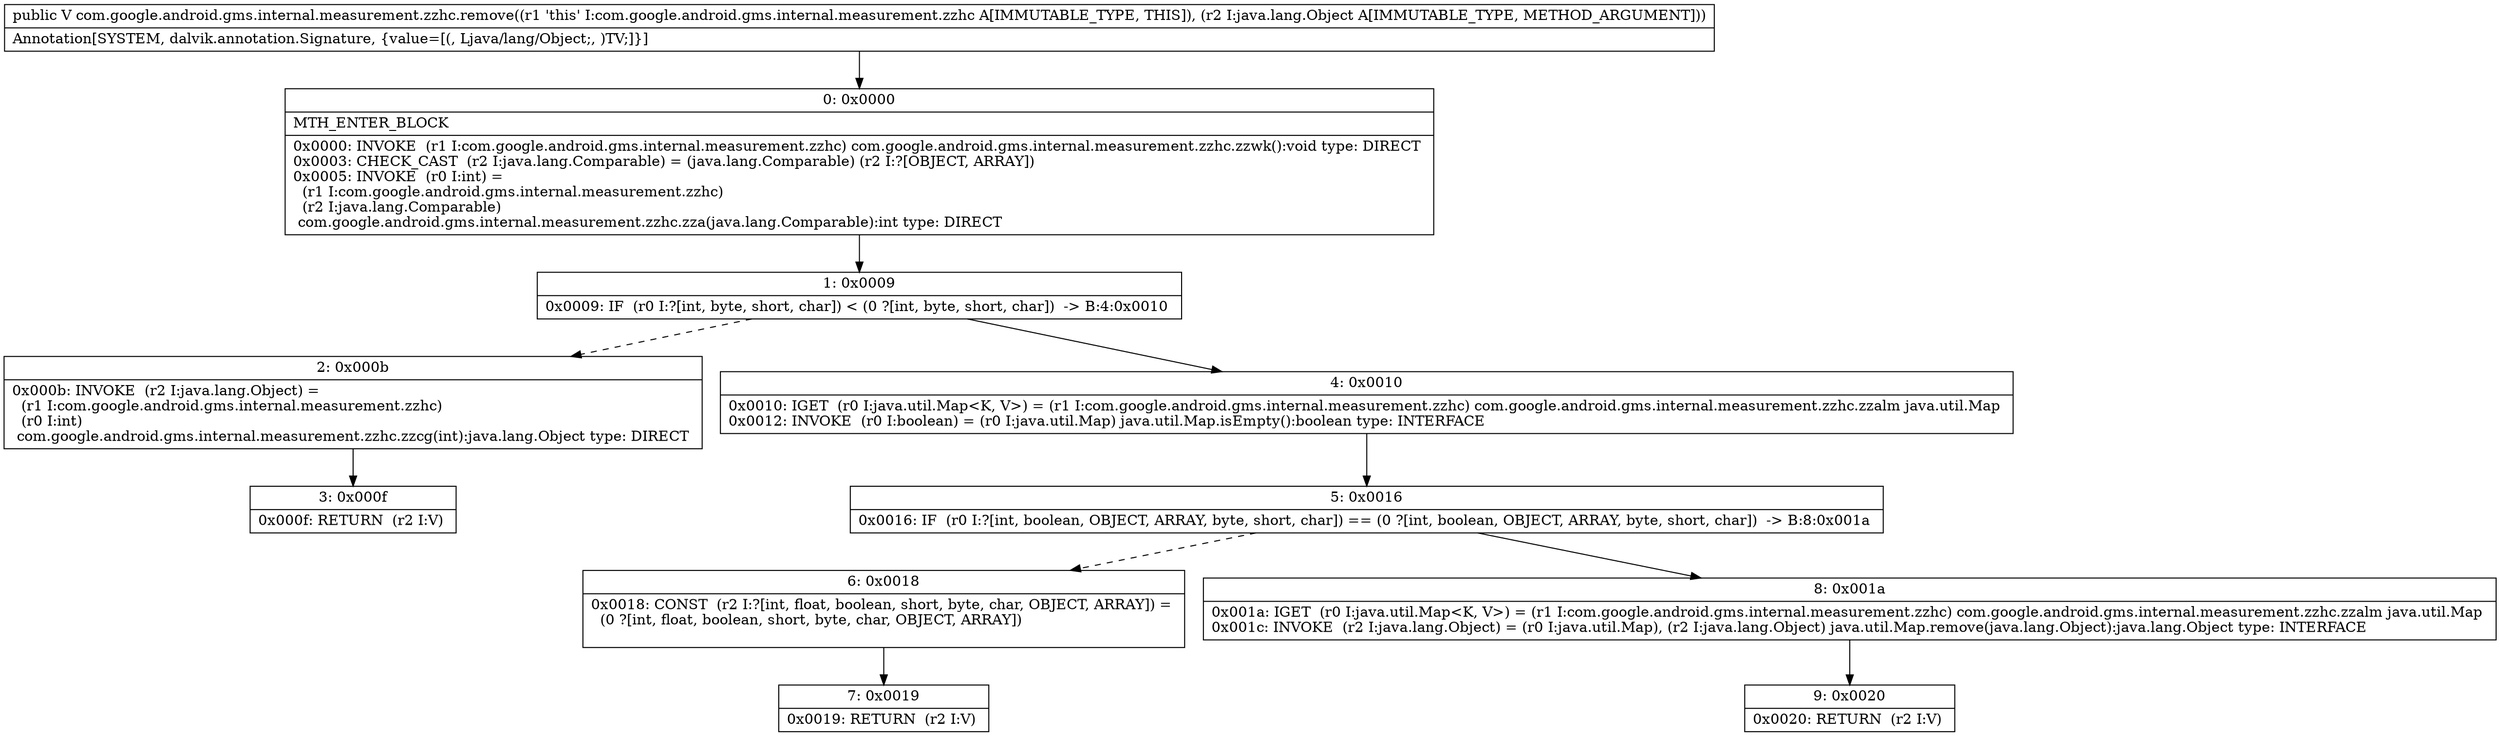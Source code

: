 digraph "CFG forcom.google.android.gms.internal.measurement.zzhc.remove(Ljava\/lang\/Object;)Ljava\/lang\/Object;" {
Node_0 [shape=record,label="{0\:\ 0x0000|MTH_ENTER_BLOCK\l|0x0000: INVOKE  (r1 I:com.google.android.gms.internal.measurement.zzhc) com.google.android.gms.internal.measurement.zzhc.zzwk():void type: DIRECT \l0x0003: CHECK_CAST  (r2 I:java.lang.Comparable) = (java.lang.Comparable) (r2 I:?[OBJECT, ARRAY]) \l0x0005: INVOKE  (r0 I:int) = \l  (r1 I:com.google.android.gms.internal.measurement.zzhc)\l  (r2 I:java.lang.Comparable)\l com.google.android.gms.internal.measurement.zzhc.zza(java.lang.Comparable):int type: DIRECT \l}"];
Node_1 [shape=record,label="{1\:\ 0x0009|0x0009: IF  (r0 I:?[int, byte, short, char]) \< (0 ?[int, byte, short, char])  \-\> B:4:0x0010 \l}"];
Node_2 [shape=record,label="{2\:\ 0x000b|0x000b: INVOKE  (r2 I:java.lang.Object) = \l  (r1 I:com.google.android.gms.internal.measurement.zzhc)\l  (r0 I:int)\l com.google.android.gms.internal.measurement.zzhc.zzcg(int):java.lang.Object type: DIRECT \l}"];
Node_3 [shape=record,label="{3\:\ 0x000f|0x000f: RETURN  (r2 I:V) \l}"];
Node_4 [shape=record,label="{4\:\ 0x0010|0x0010: IGET  (r0 I:java.util.Map\<K, V\>) = (r1 I:com.google.android.gms.internal.measurement.zzhc) com.google.android.gms.internal.measurement.zzhc.zzalm java.util.Map \l0x0012: INVOKE  (r0 I:boolean) = (r0 I:java.util.Map) java.util.Map.isEmpty():boolean type: INTERFACE \l}"];
Node_5 [shape=record,label="{5\:\ 0x0016|0x0016: IF  (r0 I:?[int, boolean, OBJECT, ARRAY, byte, short, char]) == (0 ?[int, boolean, OBJECT, ARRAY, byte, short, char])  \-\> B:8:0x001a \l}"];
Node_6 [shape=record,label="{6\:\ 0x0018|0x0018: CONST  (r2 I:?[int, float, boolean, short, byte, char, OBJECT, ARRAY]) = \l  (0 ?[int, float, boolean, short, byte, char, OBJECT, ARRAY])\l \l}"];
Node_7 [shape=record,label="{7\:\ 0x0019|0x0019: RETURN  (r2 I:V) \l}"];
Node_8 [shape=record,label="{8\:\ 0x001a|0x001a: IGET  (r0 I:java.util.Map\<K, V\>) = (r1 I:com.google.android.gms.internal.measurement.zzhc) com.google.android.gms.internal.measurement.zzhc.zzalm java.util.Map \l0x001c: INVOKE  (r2 I:java.lang.Object) = (r0 I:java.util.Map), (r2 I:java.lang.Object) java.util.Map.remove(java.lang.Object):java.lang.Object type: INTERFACE \l}"];
Node_9 [shape=record,label="{9\:\ 0x0020|0x0020: RETURN  (r2 I:V) \l}"];
MethodNode[shape=record,label="{public V com.google.android.gms.internal.measurement.zzhc.remove((r1 'this' I:com.google.android.gms.internal.measurement.zzhc A[IMMUTABLE_TYPE, THIS]), (r2 I:java.lang.Object A[IMMUTABLE_TYPE, METHOD_ARGUMENT]))  | Annotation[SYSTEM, dalvik.annotation.Signature, \{value=[(, Ljava\/lang\/Object;, )TV;]\}]\l}"];
MethodNode -> Node_0;
Node_0 -> Node_1;
Node_1 -> Node_2[style=dashed];
Node_1 -> Node_4;
Node_2 -> Node_3;
Node_4 -> Node_5;
Node_5 -> Node_6[style=dashed];
Node_5 -> Node_8;
Node_6 -> Node_7;
Node_8 -> Node_9;
}

